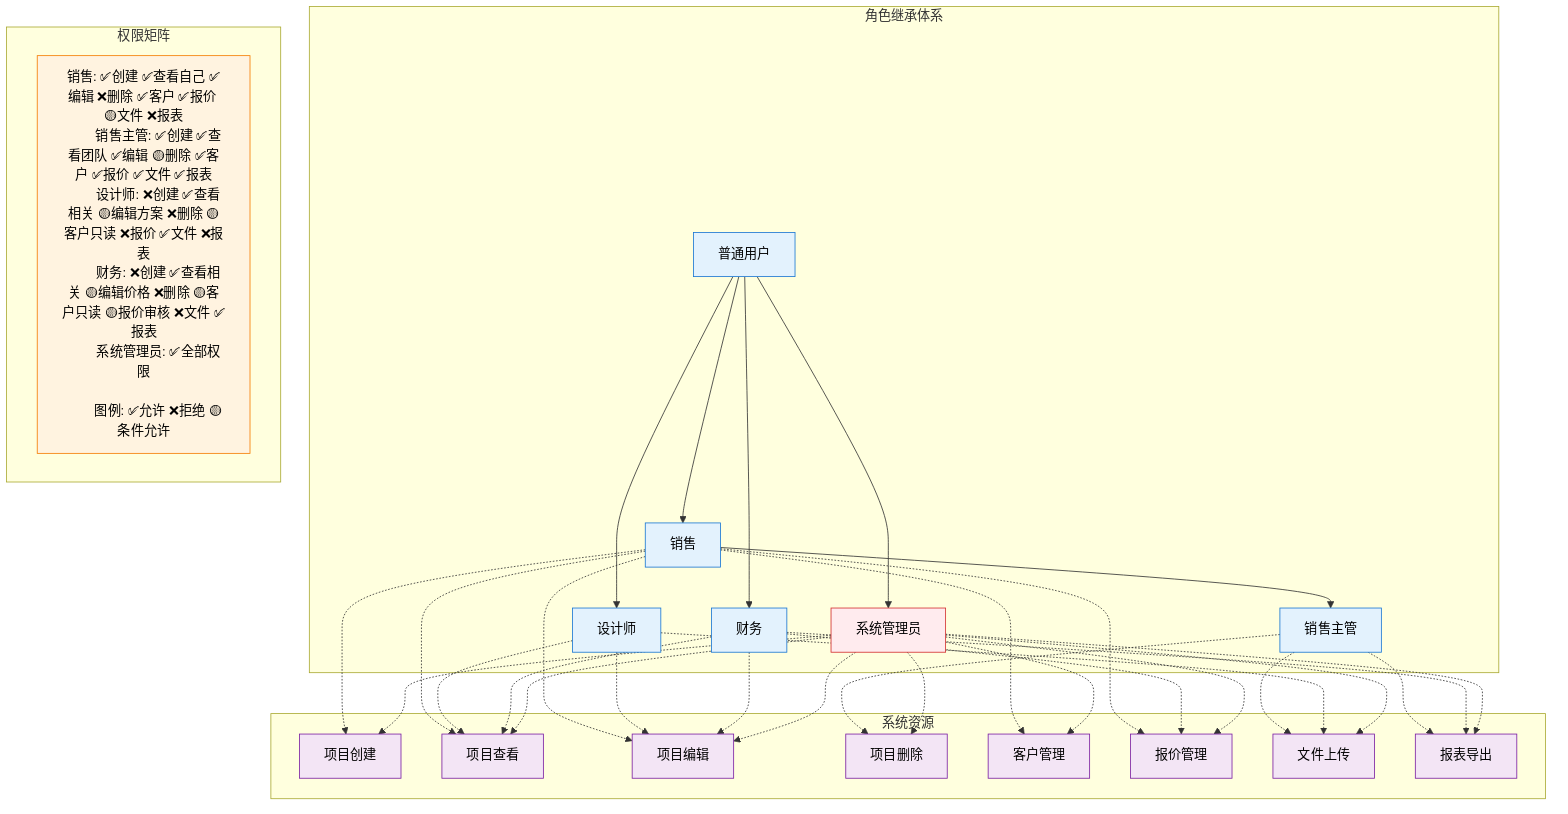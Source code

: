 graph TB
    %% 角色继承关系
    subgraph roles ["角色继承体系"]
        USER[普通用户]
        SALES[销售]
        SALES_MGR[销售主管]
        DESIGNER[设计师]
        FINANCE[财务]
        ADMIN[系统管理员]

        USER --> SALES
        SALES --> SALES_MGR
        USER --> DESIGNER
        USER --> FINANCE
        USER --> ADMIN
    end

    %% 系统资源
    subgraph resources ["系统资源"]
        PROJECT_CREATE[项目创建]
        PROJECT_VIEW[项目查看]
        PROJECT_EDIT[项目编辑]
        PROJECT_DELETE[项目删除]
        CUSTOMER_MGMT[客户管理]
        QUOTE_EDIT[报价管理]
        FILE_UPLOAD[文件上传]
        REPORT_EXPORT[报表导出]
    end

    %% 权限矩阵
    subgraph permissions ["权限矩阵"]
        PERM_MATRIX["
        销售: ✅创建 ✅查看自己 ✅编辑 ❌删除 ✅客户 ✅报价 🟡文件 ❌报表
        销售主管: ✅创建 ✅查看团队 ✅编辑 🟡删除 ✅客户 ✅报价 ✅文件 ✅报表
        设计师: ❌创建 ✅查看相关 🟡编辑方案 ❌删除 🟡客户只读 ❌报价 ✅文件 ❌报表
        财务: ❌创建 ✅查看相关 🟡编辑价格 ❌删除 🟡客户只读 🟡报价审核 ❌文件 ✅报表
        系统管理员: ✅全部权限

        图例: ✅允许 ❌拒绝 🟡条件允许
        "]
    end

    %% Sales Permissions
    SALES -.-> PROJECT_CREATE
    SALES -.-> PROJECT_VIEW
    SALES -.-> PROJECT_EDIT
    SALES -.-> CUSTOMER_MGMT
    SALES -.-> QUOTE_EDIT

    %% Sales Manager Permissions (Inherits + Extended)
    SALES_MGR -.-> PROJECT_DELETE
    SALES_MGR -.-> FILE_UPLOAD
    SALES_MGR -.-> REPORT_EXPORT

    %% Designer Permissions
    DESIGNER -.-> PROJECT_VIEW
    DESIGNER -.-> PROJECT_EDIT
    DESIGNER -.-> FILE_UPLOAD

    %% Finance Permissions
    FINANCE -.-> PROJECT_VIEW
    FINANCE -.-> PROJECT_EDIT
    FINANCE -.-> QUOTE_EDIT
    FINANCE -.-> REPORT_EXPORT

    %% Admin Permissions (All)
    ADMIN -.-> PROJECT_CREATE
    ADMIN -.-> PROJECT_VIEW
    ADMIN -.-> PROJECT_EDIT
    ADMIN -.-> PROJECT_DELETE
    ADMIN -.-> CUSTOMER_MGMT
    ADMIN -.-> QUOTE_EDIT
    ADMIN -.-> FILE_UPLOAD
    ADMIN -.-> REPORT_EXPORT

    %% Styling
    classDef roleNode fill:#e3f2fd,stroke:#1976d2,color:#000
    classDef resourceNode fill:#f3e5f5,stroke:#7b1fa2,color:#000
    classDef adminNode fill:#ffebee,stroke:#d32f2f,color:#000
    classDef matrixNode fill:#fff3e0,stroke:#f57c00,color:#000

    class USER,SALES,SALES_MGR,DESIGNER,FINANCE roleNode
    class PROJECT_CREATE,PROJECT_VIEW,PROJECT_EDIT,PROJECT_DELETE,CUSTOMER_MGMT,QUOTE_EDIT,FILE_UPLOAD,REPORT_EXPORT resourceNode
    class ADMIN adminNode
    class PERM_MATRIX matrixNode